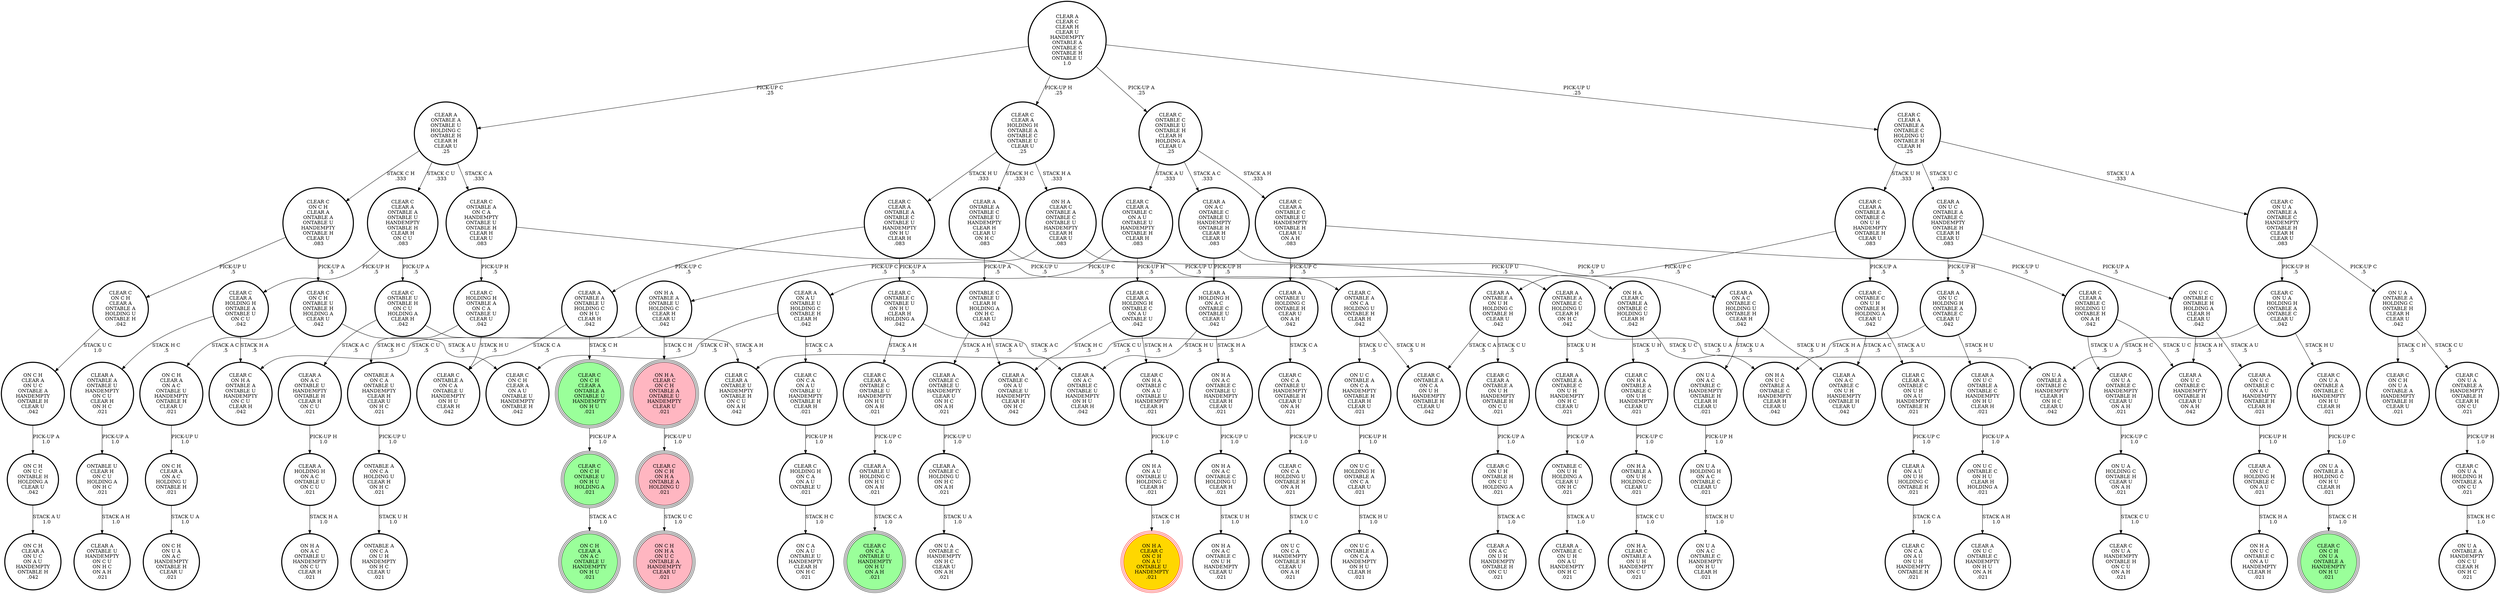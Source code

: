 digraph {
"ONTABLE A\nON C A\nHOLDING U\nCLEAR H\nON H C\n.021\n" -> "ONTABLE A\nON C A\nON U H\nHANDEMPTY\nON H C\nCLEAR U\n.021\n"[label="STACK U H\n1.0\n"];
"CLEAR C\nON H A\nONTABLE C\nON A U\nONTABLE U\nHANDEMPTY\nCLEAR H\n.021\n" -> "ON H A\nON A U\nONTABLE U\nHOLDING C\nCLEAR H\n.021\n"[label="PICK-UP C\n1.0\n"];
"CLEAR C\nCLEAR A\nONTABLE C\nON U H\nON A U\nHANDEMPTY\nONTABLE H\n.021\n" -> "CLEAR A\nON A U\nON U H\nHOLDING C\nONTABLE H\n.021\n"[label="PICK-UP C\n1.0\n"];
"ON H A\nON A U\nONTABLE U\nHOLDING C\nCLEAR H\n.021\n" -> "ON H A\nCLEAR C\nON C H\nON A U\nONTABLE U\nHANDEMPTY\n.021\n"[label="STACK C H\n1.0\n"];
"ON C H\nCLEAR A\nON A C\nHOLDING U\nONTABLE H\n.021\n" -> "ON C H\nON U A\nON A C\nHANDEMPTY\nONTABLE H\nCLEAR U\n.021\n"[label="STACK U A\n1.0\n"];
"CLEAR C\nONTABLE C\nON U H\nONTABLE H\nHOLDING A\nCLEAR U\n.042\n" -> "CLEAR A\nON A C\nONTABLE C\nON U H\nHANDEMPTY\nONTABLE H\nCLEAR U\n.042\n"[label="STACK A C\n.5\n"];
"CLEAR C\nONTABLE C\nON U H\nONTABLE H\nHOLDING A\nCLEAR U\n.042\n" -> "CLEAR C\nCLEAR A\nONTABLE C\nON U H\nON A U\nHANDEMPTY\nONTABLE H\n.021\n"[label="STACK A U\n.5\n"];
"CLEAR C\nCLEAR A\nONTABLE C\nONTABLE U\nHANDEMPTY\nONTABLE H\nCLEAR U\nON A H\n.083\n" -> "CLEAR C\nCLEAR A\nONTABLE C\nHOLDING U\nONTABLE H\nON A H\n.042\n"[label="PICK-UP U\n.5\n"];
"CLEAR C\nCLEAR A\nONTABLE C\nONTABLE U\nHANDEMPTY\nONTABLE H\nCLEAR U\nON A H\n.083\n" -> "CLEAR A\nONTABLE U\nHOLDING C\nONTABLE H\nCLEAR U\nON A H\n.042\n"[label="PICK-UP C\n.5\n"];
"ON U A\nON A C\nONTABLE C\nHANDEMPTY\nONTABLE H\nCLEAR H\nCLEAR U\n.021\n" -> "ON U A\nHOLDING H\nON A C\nONTABLE C\nCLEAR U\n.021\n"[label="PICK-UP H\n1.0\n"];
"CLEAR C\nON C H\nCLEAR A\nONTABLE A\nONTABLE U\nHANDEMPTY\nON H U\n.021\n" -> "CLEAR C\nON C H\nONTABLE U\nON H U\nHOLDING A\n.021\n"[label="PICK-UP A\n1.0\n"];
"ON U A\nHOLDING C\nONTABLE H\nCLEAR U\nON A H\n.021\n" -> "CLEAR C\nON U A\nHANDEMPTY\nONTABLE H\nON C U\nON A H\n.021\n"[label="STACK C U\n1.0\n"];
"CLEAR C\nONTABLE U\nONTABLE H\nON C U\nHOLDING A\nCLEAR H\n.042\n" -> "CLEAR C\nCLEAR A\nONTABLE U\nHANDEMPTY\nONTABLE H\nON C U\nON A H\n.042\n"[label="STACK A H\n.5\n"];
"CLEAR C\nONTABLE U\nONTABLE H\nON C U\nHOLDING A\nCLEAR H\n.042\n" -> "CLEAR A\nON A C\nONTABLE U\nHANDEMPTY\nONTABLE H\nCLEAR H\nON C U\n.021\n"[label="STACK A C\n.5\n"];
"CLEAR C\nON C H\nONTABLE U\nON H U\nHOLDING A\n.021\n" -> "ON C H\nCLEAR A\nON A C\nONTABLE U\nHANDEMPTY\nON H U\n.021\n"[label="STACK A C\n1.0\n"];
"ON H A\nON A C\nONTABLE C\nHOLDING U\nCLEAR H\n.021\n" -> "ON H A\nON A C\nONTABLE C\nON U H\nHANDEMPTY\nCLEAR U\n.021\n"[label="STACK U H\n1.0\n"];
"CLEAR A\nON A U\nONTABLE U\nHOLDING C\nONTABLE H\nCLEAR H\n.042\n" -> "CLEAR C\nON C A\nON A U\nONTABLE U\nHANDEMPTY\nONTABLE H\nCLEAR H\n.021\n"[label="STACK C A\n.5\n"];
"CLEAR A\nON A U\nONTABLE U\nHOLDING C\nONTABLE H\nCLEAR H\n.042\n" -> "CLEAR C\nON C H\nCLEAR A\nON A U\nONTABLE U\nHANDEMPTY\nONTABLE H\n.042\n"[label="STACK C H\n.5\n"];
"CLEAR C\nON H A\nONTABLE A\nONTABLE C\nON U H\nHANDEMPTY\nCLEAR U\n.021\n" -> "ON H A\nONTABLE A\nON U H\nHOLDING C\nCLEAR U\n.021\n"[label="PICK-UP C\n1.0\n"];
"CLEAR A\nON U C\nHOLDING H\nONTABLE C\nON A U\n.021\n" -> "ON H A\nON U C\nONTABLE C\nON A U\nHANDEMPTY\nCLEAR H\n.021\n"[label="STACK H A\n1.0\n"];
"CLEAR A\nONTABLE C\nONTABLE U\nHANDEMPTY\nCLEAR U\nON H C\nON A H\n.021\n" -> "CLEAR A\nONTABLE C\nHOLDING U\nON H C\nON A H\n.021\n"[label="PICK-UP U\n1.0\n"];
"CLEAR C\nONTABLE A\nON C A\nHOLDING U\nONTABLE H\nCLEAR H\n.042\n" -> "CLEAR C\nONTABLE A\nON C A\nON U H\nHANDEMPTY\nONTABLE H\nCLEAR U\n.042\n"[label="STACK U H\n.5\n"];
"CLEAR C\nONTABLE A\nON C A\nHOLDING U\nONTABLE H\nCLEAR H\n.042\n" -> "ON U C\nONTABLE A\nON C A\nHANDEMPTY\nONTABLE H\nCLEAR H\nCLEAR U\n.021\n"[label="STACK U C\n.5\n"];
"CLEAR C\nON C H\nONTABLE U\nONTABLE H\nHOLDING A\nCLEAR U\n.042\n" -> "ON C H\nCLEAR A\nON A C\nONTABLE U\nHANDEMPTY\nONTABLE H\nCLEAR U\n.021\n"[label="STACK A C\n.5\n"];
"CLEAR C\nON C H\nONTABLE U\nONTABLE H\nHOLDING A\nCLEAR U\n.042\n" -> "CLEAR C\nON C H\nCLEAR A\nON A U\nONTABLE U\nHANDEMPTY\nONTABLE H\n.042\n"[label="STACK A U\n.5\n"];
"ON U A\nONTABLE A\nHOLDING C\nONTABLE H\nCLEAR H\nCLEAR U\n.042\n" -> "CLEAR C\nON U A\nONTABLE A\nHANDEMPTY\nONTABLE H\nCLEAR H\nON C U\n.021\n"[label="STACK C U\n.5\n"];
"ON U A\nONTABLE A\nHOLDING C\nONTABLE H\nCLEAR H\nCLEAR U\n.042\n" -> "CLEAR C\nON C H\nON U A\nONTABLE A\nHANDEMPTY\nONTABLE H\nCLEAR U\n.021\n"[label="STACK C H\n.5\n"];
"CLEAR C\nCLEAR A\nONTABLE A\nONTABLE C\nON U H\nHANDEMPTY\nONTABLE H\nCLEAR U\n.083\n" -> "CLEAR C\nONTABLE C\nON U H\nONTABLE H\nHOLDING A\nCLEAR U\n.042\n"[label="PICK-UP A\n.5\n"];
"CLEAR C\nCLEAR A\nONTABLE A\nONTABLE C\nON U H\nHANDEMPTY\nONTABLE H\nCLEAR U\n.083\n" -> "CLEAR A\nONTABLE A\nON U H\nHOLDING C\nONTABLE H\nCLEAR U\n.042\n"[label="PICK-UP C\n.5\n"];
"CLEAR C\nCLEAR A\nHOLDING H\nONTABLE A\nONTABLE U\nON C U\n.042\n" -> "CLEAR A\nONTABLE A\nONTABLE U\nHANDEMPTY\nON C U\nCLEAR H\nON H C\n.021\n"[label="STACK H C\n.5\n"];
"CLEAR C\nCLEAR A\nHOLDING H\nONTABLE A\nONTABLE U\nON C U\n.042\n" -> "CLEAR C\nON H A\nONTABLE A\nONTABLE U\nHANDEMPTY\nON C U\nCLEAR H\n.042\n"[label="STACK H A\n.5\n"];
"CLEAR C\nCLEAR A\nHOLDING H\nONTABLE A\nONTABLE C\nONTABLE U\nCLEAR U\n.25\n" -> "CLEAR A\nONTABLE A\nONTABLE C\nONTABLE U\nHANDEMPTY\nCLEAR H\nCLEAR U\nON H C\n.083\n"[label="STACK H C\n.333\n"];
"CLEAR C\nCLEAR A\nHOLDING H\nONTABLE A\nONTABLE C\nONTABLE U\nCLEAR U\n.25\n" -> "CLEAR C\nCLEAR A\nONTABLE A\nONTABLE C\nONTABLE U\nHANDEMPTY\nON H U\nCLEAR H\n.083\n"[label="STACK H U\n.333\n"];
"CLEAR C\nCLEAR A\nHOLDING H\nONTABLE A\nONTABLE C\nONTABLE U\nCLEAR U\n.25\n" -> "ON H A\nCLEAR C\nONTABLE A\nONTABLE C\nONTABLE U\nHANDEMPTY\nCLEAR H\nCLEAR U\n.083\n"[label="STACK H A\n.333\n"];
"CLEAR A\nON U C\nONTABLE A\nONTABLE C\nHANDEMPTY\nONTABLE H\nCLEAR H\nCLEAR U\n.083\n" -> "CLEAR A\nON U C\nHOLDING H\nONTABLE A\nONTABLE C\nCLEAR U\n.042\n"[label="PICK-UP H\n.5\n"];
"CLEAR A\nON U C\nONTABLE A\nONTABLE C\nHANDEMPTY\nONTABLE H\nCLEAR H\nCLEAR U\n.083\n" -> "ON U C\nONTABLE C\nONTABLE H\nHOLDING A\nCLEAR H\nCLEAR U\n.042\n"[label="PICK-UP A\n.5\n"];
"CLEAR A\nHOLDING H\nON A C\nONTABLE C\nONTABLE U\nCLEAR U\n.042\n" -> "CLEAR A\nON A C\nONTABLE C\nONTABLE U\nHANDEMPTY\nON H U\nCLEAR H\n.042\n"[label="STACK H U\n.5\n"];
"CLEAR A\nHOLDING H\nON A C\nONTABLE C\nONTABLE U\nCLEAR U\n.042\n" -> "ON H A\nON A C\nONTABLE C\nONTABLE U\nHANDEMPTY\nCLEAR H\nCLEAR U\n.021\n"[label="STACK H A\n.5\n"];
"CLEAR C\nCLEAR A\nONTABLE A\nONTABLE C\nONTABLE U\nHANDEMPTY\nON H U\nCLEAR H\n.083\n" -> "CLEAR A\nONTABLE A\nONTABLE U\nHOLDING C\nON H U\nCLEAR H\n.042\n"[label="PICK-UP C\n.5\n"];
"CLEAR C\nCLEAR A\nONTABLE A\nONTABLE C\nONTABLE U\nHANDEMPTY\nON H U\nCLEAR H\n.083\n" -> "CLEAR C\nONTABLE C\nONTABLE U\nON H U\nCLEAR H\nHOLDING A\n.042\n"[label="PICK-UP A\n.5\n"];
"CLEAR A\nON A C\nONTABLE C\nHOLDING U\nONTABLE H\nCLEAR H\n.042\n" -> "CLEAR A\nON A C\nONTABLE C\nON U H\nHANDEMPTY\nONTABLE H\nCLEAR U\n.042\n"[label="STACK U H\n.5\n"];
"CLEAR A\nON A C\nONTABLE C\nHOLDING U\nONTABLE H\nCLEAR H\n.042\n" -> "ON U A\nON A C\nONTABLE C\nHANDEMPTY\nONTABLE H\nCLEAR H\nCLEAR U\n.021\n"[label="STACK U A\n.5\n"];
"CLEAR A\nONTABLE A\nONTABLE C\nON U H\nHANDEMPTY\nON H C\nCLEAR U\n.021\n" -> "ONTABLE C\nON U H\nHOLDING A\nCLEAR U\nON H C\n.021\n"[label="PICK-UP A\n1.0\n"];
"CLEAR C\nHOLDING H\nON C A\nON A U\nONTABLE U\n.021\n" -> "ON C A\nON A U\nONTABLE U\nHANDEMPTY\nCLEAR H\nON H C\n.021\n"[label="STACK H C\n1.0\n"];
"CLEAR C\nONTABLE A\nON C A\nHANDEMPTY\nONTABLE U\nONTABLE H\nCLEAR H\nCLEAR U\n.083\n" -> "CLEAR C\nHOLDING H\nONTABLE A\nON C A\nONTABLE U\nCLEAR U\n.042\n"[label="PICK-UP H\n.5\n"];
"CLEAR C\nONTABLE A\nON C A\nHANDEMPTY\nONTABLE U\nONTABLE H\nCLEAR H\nCLEAR U\n.083\n" -> "CLEAR C\nONTABLE A\nON C A\nHOLDING U\nONTABLE H\nCLEAR H\n.042\n"[label="PICK-UP U\n.5\n"];
"ONTABLE C\nON U H\nHOLDING A\nCLEAR U\nON H C\n.021\n" -> "CLEAR A\nONTABLE C\nON U H\nON A U\nHANDEMPTY\nON H C\n.021\n"[label="STACK A U\n1.0\n"];
"ON U C\nONTABLE C\nON H U\nCLEAR H\nHOLDING A\n.021\n" -> "CLEAR A\nON U C\nONTABLE C\nHANDEMPTY\nON H U\nON A H\n.021\n"[label="STACK A H\n1.0\n"];
"CLEAR A\nON U C\nHOLDING H\nONTABLE A\nONTABLE C\nCLEAR U\n.042\n" -> "CLEAR A\nON U C\nONTABLE A\nONTABLE C\nHANDEMPTY\nON H U\nCLEAR H\n.021\n"[label="STACK H U\n.5\n"];
"CLEAR A\nON U C\nHOLDING H\nONTABLE A\nONTABLE C\nCLEAR U\n.042\n" -> "ON H A\nON U C\nONTABLE A\nONTABLE C\nHANDEMPTY\nCLEAR H\nCLEAR U\n.042\n"[label="STACK H A\n.5\n"];
"CLEAR C\nON U A\nONTABLE A\nONTABLE C\nHANDEMPTY\nON H U\nCLEAR H\n.021\n" -> "ON U A\nONTABLE A\nHOLDING C\nON H U\nCLEAR H\n.021\n"[label="PICK-UP C\n1.0\n"];
"ON U C\nONTABLE C\nONTABLE H\nHOLDING A\nCLEAR H\nCLEAR U\n.042\n" -> "CLEAR A\nON U C\nONTABLE C\nHANDEMPTY\nONTABLE H\nCLEAR U\nON A H\n.042\n"[label="STACK A H\n.5\n"];
"ON U C\nONTABLE C\nONTABLE H\nHOLDING A\nCLEAR H\nCLEAR U\n.042\n" -> "CLEAR A\nON U C\nONTABLE C\nON A U\nHANDEMPTY\nONTABLE H\nCLEAR H\n.021\n"[label="STACK A U\n.5\n"];
"CLEAR C\nON C H\nCLEAR A\nONTABLE A\nHOLDING U\nONTABLE H\n.042\n" -> "ON C H\nCLEAR A\nON U C\nONTABLE A\nHANDEMPTY\nONTABLE H\nCLEAR U\n.042\n"[label="STACK U C\n1.0\n"];
"ON H A\nONTABLE A\nON U H\nHOLDING C\nCLEAR U\n.021\n" -> "ON H A\nCLEAR C\nONTABLE A\nON U H\nHANDEMPTY\nON C U\n.021\n"[label="STACK C U\n1.0\n"];
"CLEAR A\nON A U\nON U H\nHOLDING C\nONTABLE H\n.021\n" -> "CLEAR C\nON C A\nON A U\nON U H\nHANDEMPTY\nONTABLE H\n.021\n"[label="STACK C A\n1.0\n"];
"ON C H\nCLEAR A\nON A C\nONTABLE U\nHANDEMPTY\nONTABLE H\nCLEAR U\n.021\n" -> "ON C H\nCLEAR A\nON A C\nHOLDING U\nONTABLE H\n.021\n"[label="PICK-UP U\n1.0\n"];
"CLEAR A\nONTABLE A\nON U H\nHOLDING C\nONTABLE H\nCLEAR U\n.042\n" -> "CLEAR C\nCLEAR A\nONTABLE A\nON U H\nHANDEMPTY\nONTABLE H\nON C U\n.021\n"[label="STACK C U\n.5\n"];
"CLEAR A\nONTABLE A\nON U H\nHOLDING C\nONTABLE H\nCLEAR U\n.042\n" -> "CLEAR C\nONTABLE A\nON C A\nON U H\nHANDEMPTY\nONTABLE H\nCLEAR U\n.042\n"[label="STACK C A\n.5\n"];
"ON H A\nCLEAR C\nON C H\nONTABLE A\nONTABLE U\nHANDEMPTY\nCLEAR U\n.021\n" -> "CLEAR C\nON C H\nON H A\nONTABLE A\nHOLDING U\n.021\n"[label="PICK-UP U\n1.0\n"];
"CLEAR C\nON U A\nHOLDING H\nONTABLE A\nON C U\n.021\n" -> "ON U A\nONTABLE A\nHANDEMPTY\nON C U\nCLEAR H\nON H C\n.021\n"[label="STACK H C\n1.0\n"];
"ONTABLE A\nON C A\nONTABLE U\nHANDEMPTY\nCLEAR H\nCLEAR U\nON H C\n.021\n" -> "ONTABLE A\nON C A\nHOLDING U\nCLEAR H\nON H C\n.021\n"[label="PICK-UP U\n1.0\n"];
"ON C H\nCLEAR A\nON U C\nONTABLE A\nHANDEMPTY\nONTABLE H\nCLEAR U\n.042\n" -> "ON C H\nON U C\nONTABLE H\nHOLDING A\nCLEAR U\n.042\n"[label="PICK-UP A\n1.0\n"];
"CLEAR C\nON C A\nHOLDING U\nONTABLE H\nON A H\n.021\n" -> "ON U C\nON C A\nHANDEMPTY\nONTABLE H\nCLEAR U\nON A H\n.021\n"[label="STACK U C\n1.0\n"];
"CLEAR A\nONTABLE A\nONTABLE U\nHOLDING C\nONTABLE H\nCLEAR H\nCLEAR U\n.25\n" -> "CLEAR C\nONTABLE A\nON C A\nHANDEMPTY\nONTABLE U\nONTABLE H\nCLEAR H\nCLEAR U\n.083\n"[label="STACK C A\n.333\n"];
"CLEAR A\nONTABLE A\nONTABLE U\nHOLDING C\nONTABLE H\nCLEAR H\nCLEAR U\n.25\n" -> "CLEAR C\nCLEAR A\nONTABLE A\nONTABLE U\nHANDEMPTY\nONTABLE H\nCLEAR H\nON C U\n.083\n"[label="STACK C U\n.333\n"];
"CLEAR A\nONTABLE A\nONTABLE U\nHOLDING C\nONTABLE H\nCLEAR H\nCLEAR U\n.25\n" -> "CLEAR C\nON C H\nCLEAR A\nONTABLE A\nONTABLE U\nHANDEMPTY\nONTABLE H\nCLEAR U\n.083\n"[label="STACK C H\n.333\n"];
"CLEAR C\nCLEAR A\nONTABLE A\nONTABLE C\nHOLDING U\nONTABLE H\nCLEAR H\n.25\n" -> "CLEAR A\nON U C\nONTABLE A\nONTABLE C\nHANDEMPTY\nONTABLE H\nCLEAR H\nCLEAR U\n.083\n"[label="STACK U C\n.333\n"];
"CLEAR C\nCLEAR A\nONTABLE A\nONTABLE C\nHOLDING U\nONTABLE H\nCLEAR H\n.25\n" -> "CLEAR C\nCLEAR A\nONTABLE A\nONTABLE C\nON U H\nHANDEMPTY\nONTABLE H\nCLEAR U\n.083\n"[label="STACK U H\n.333\n"];
"CLEAR C\nCLEAR A\nONTABLE A\nONTABLE C\nHOLDING U\nONTABLE H\nCLEAR H\n.25\n" -> "CLEAR C\nON U A\nONTABLE A\nONTABLE C\nHANDEMPTY\nONTABLE H\nCLEAR H\nCLEAR U\n.083\n"[label="STACK U A\n.333\n"];
"CLEAR C\nON C H\nON H A\nONTABLE A\nHOLDING U\n.021\n" -> "ON C H\nON H A\nON U C\nONTABLE A\nHANDEMPTY\nCLEAR U\n.021\n"[label="STACK U C\n1.0\n"];
"CLEAR A\nONTABLE C\nHOLDING U\nON H C\nON A H\n.021\n" -> "ON U A\nONTABLE C\nHANDEMPTY\nON H C\nCLEAR U\nON A H\n.021\n"[label="STACK U A\n1.0\n"];
"CLEAR C\nON U A\nONTABLE A\nONTABLE C\nHANDEMPTY\nONTABLE H\nCLEAR H\nCLEAR U\n.083\n" -> "ON U A\nONTABLE A\nHOLDING C\nONTABLE H\nCLEAR H\nCLEAR U\n.042\n"[label="PICK-UP C\n.5\n"];
"CLEAR C\nON U A\nONTABLE A\nONTABLE C\nHANDEMPTY\nONTABLE H\nCLEAR H\nCLEAR U\n.083\n" -> "CLEAR C\nON U A\nHOLDING H\nONTABLE A\nONTABLE C\nCLEAR U\n.042\n"[label="PICK-UP H\n.5\n"];
"CLEAR A\nON A C\nONTABLE C\nONTABLE U\nHANDEMPTY\nONTABLE H\nCLEAR H\nCLEAR U\n.083\n" -> "CLEAR A\nON A C\nONTABLE C\nHOLDING U\nONTABLE H\nCLEAR H\n.042\n"[label="PICK-UP U\n.5\n"];
"CLEAR A\nON A C\nONTABLE C\nONTABLE U\nHANDEMPTY\nONTABLE H\nCLEAR H\nCLEAR U\n.083\n" -> "CLEAR A\nHOLDING H\nON A C\nONTABLE C\nONTABLE U\nCLEAR U\n.042\n"[label="PICK-UP H\n.5\n"];
"CLEAR A\nCLEAR C\nCLEAR H\nCLEAR U\nHANDEMPTY\nONTABLE A\nONTABLE C\nONTABLE H\nONTABLE U\n1.0\n" -> "CLEAR C\nCLEAR A\nHOLDING H\nONTABLE A\nONTABLE C\nONTABLE U\nCLEAR U\n.25\n"[label="PICK-UP H\n.25\n"];
"CLEAR A\nCLEAR C\nCLEAR H\nCLEAR U\nHANDEMPTY\nONTABLE A\nONTABLE C\nONTABLE H\nONTABLE U\n1.0\n" -> "CLEAR C\nONTABLE C\nONTABLE U\nONTABLE H\nCLEAR H\nHOLDING A\nCLEAR U\n.25\n"[label="PICK-UP A\n.25\n"];
"CLEAR A\nCLEAR C\nCLEAR H\nCLEAR U\nHANDEMPTY\nONTABLE A\nONTABLE C\nONTABLE H\nONTABLE U\n1.0\n" -> "CLEAR A\nONTABLE A\nONTABLE U\nHOLDING C\nONTABLE H\nCLEAR H\nCLEAR U\n.25\n"[label="PICK-UP C\n.25\n"];
"CLEAR A\nCLEAR C\nCLEAR H\nCLEAR U\nHANDEMPTY\nONTABLE A\nONTABLE C\nONTABLE H\nONTABLE U\n1.0\n" -> "CLEAR C\nCLEAR A\nONTABLE A\nONTABLE C\nHOLDING U\nONTABLE H\nCLEAR H\n.25\n"[label="PICK-UP U\n.25\n"];
"CLEAR C\nHOLDING H\nONTABLE A\nON C A\nONTABLE U\nCLEAR U\n.042\n" -> "ONTABLE A\nON C A\nONTABLE U\nHANDEMPTY\nCLEAR H\nCLEAR U\nON H C\n.021\n"[label="STACK H C\n.5\n"];
"CLEAR C\nHOLDING H\nONTABLE A\nON C A\nONTABLE U\nCLEAR U\n.042\n" -> "CLEAR C\nONTABLE A\nON C A\nONTABLE U\nHANDEMPTY\nON H U\nCLEAR H\n.042\n"[label="STACK H U\n.5\n"];
"ON H A\nCLEAR C\nONTABLE A\nONTABLE C\nHOLDING U\nCLEAR H\n.042\n" -> "CLEAR C\nON H A\nONTABLE A\nONTABLE C\nON U H\nHANDEMPTY\nCLEAR U\n.021\n"[label="STACK U H\n.5\n"];
"ON H A\nCLEAR C\nONTABLE A\nONTABLE C\nHOLDING U\nCLEAR H\n.042\n" -> "ON H A\nON U C\nONTABLE A\nONTABLE C\nHANDEMPTY\nCLEAR H\nCLEAR U\n.042\n"[label="STACK U C\n.5\n"];
"CLEAR A\nONTABLE U\nHOLDING C\nON H U\nON A H\n.021\n" -> "CLEAR C\nON C A\nONTABLE U\nHANDEMPTY\nON H U\nON A H\n.021\n"[label="STACK C A\n1.0\n"];
"ON H A\nON A C\nONTABLE C\nONTABLE U\nHANDEMPTY\nCLEAR H\nCLEAR U\n.021\n" -> "ON H A\nON A C\nONTABLE C\nHOLDING U\nCLEAR H\n.021\n"[label="PICK-UP U\n1.0\n"];
"CLEAR C\nCLEAR A\nHOLDING H\nONTABLE C\nON A U\nONTABLE U\n.042\n" -> "CLEAR C\nON H A\nONTABLE C\nON A U\nONTABLE U\nHANDEMPTY\nCLEAR H\n.021\n"[label="STACK H A\n.5\n"];
"CLEAR C\nCLEAR A\nHOLDING H\nONTABLE C\nON A U\nONTABLE U\n.042\n" -> "CLEAR A\nONTABLE C\nON A U\nONTABLE U\nHANDEMPTY\nCLEAR H\nON H C\n.042\n"[label="STACK H C\n.5\n"];
"CLEAR A\nONTABLE A\nONTABLE C\nONTABLE U\nHANDEMPTY\nCLEAR H\nCLEAR U\nON H C\n.083\n" -> "ONTABLE C\nONTABLE U\nCLEAR H\nHOLDING A\nON H C\nCLEAR U\n.042\n"[label="PICK-UP A\n.5\n"];
"CLEAR A\nONTABLE A\nONTABLE C\nONTABLE U\nHANDEMPTY\nCLEAR H\nCLEAR U\nON H C\n.083\n" -> "CLEAR A\nONTABLE A\nONTABLE C\nHOLDING U\nCLEAR H\nON H C\n.042\n"[label="PICK-UP U\n.5\n"];
"CLEAR C\nCLEAR A\nONTABLE A\nON U H\nHANDEMPTY\nONTABLE H\nON C U\n.021\n" -> "CLEAR C\nON U H\nONTABLE H\nON C U\nHOLDING A\n.021\n"[label="PICK-UP A\n1.0\n"];
"ONTABLE C\nONTABLE U\nCLEAR H\nHOLDING A\nON H C\nCLEAR U\n.042\n" -> "CLEAR A\nONTABLE C\nON A U\nONTABLE U\nHANDEMPTY\nCLEAR H\nON H C\n.042\n"[label="STACK A U\n.5\n"];
"ONTABLE C\nONTABLE U\nCLEAR H\nHOLDING A\nON H C\nCLEAR U\n.042\n" -> "CLEAR A\nONTABLE C\nONTABLE U\nHANDEMPTY\nCLEAR U\nON H C\nON A H\n.021\n"[label="STACK A H\n.5\n"];
"CLEAR C\nONTABLE C\nONTABLE U\nON H U\nCLEAR H\nHOLDING A\n.042\n" -> "CLEAR A\nON A C\nONTABLE C\nONTABLE U\nHANDEMPTY\nON H U\nCLEAR H\n.042\n"[label="STACK A C\n.5\n"];
"CLEAR C\nONTABLE C\nONTABLE U\nON H U\nCLEAR H\nHOLDING A\n.042\n" -> "CLEAR C\nCLEAR A\nONTABLE C\nONTABLE U\nHANDEMPTY\nON H U\nON A H\n.021\n"[label="STACK A H\n.5\n"];
"CLEAR C\nON C A\nON A U\nONTABLE U\nHANDEMPTY\nONTABLE H\nCLEAR H\n.021\n" -> "CLEAR C\nHOLDING H\nON C A\nON A U\nONTABLE U\n.021\n"[label="PICK-UP H\n1.0\n"];
"CLEAR A\nON U C\nONTABLE A\nONTABLE C\nHANDEMPTY\nON H U\nCLEAR H\n.021\n" -> "ON U C\nONTABLE C\nON H U\nCLEAR H\nHOLDING A\n.021\n"[label="PICK-UP A\n1.0\n"];
"ON U A\nONTABLE A\nHOLDING C\nON H U\nCLEAR H\n.021\n" -> "CLEAR C\nON C H\nON U A\nONTABLE A\nHANDEMPTY\nON H U\n.021\n"[label="STACK C H\n1.0\n"];
"CLEAR A\nONTABLE A\nONTABLE U\nHANDEMPTY\nON C U\nCLEAR H\nON H C\n.021\n" -> "ONTABLE U\nCLEAR H\nON C U\nHOLDING A\nON H C\n.021\n"[label="PICK-UP A\n1.0\n"];
"CLEAR C\nONTABLE C\nONTABLE U\nONTABLE H\nCLEAR H\nHOLDING A\nCLEAR U\n.25\n" -> "CLEAR A\nON A C\nONTABLE C\nONTABLE U\nHANDEMPTY\nONTABLE H\nCLEAR H\nCLEAR U\n.083\n"[label="STACK A C\n.333\n"];
"CLEAR C\nONTABLE C\nONTABLE U\nONTABLE H\nCLEAR H\nHOLDING A\nCLEAR U\n.25\n" -> "CLEAR C\nCLEAR A\nONTABLE C\nON A U\nONTABLE U\nHANDEMPTY\nONTABLE H\nCLEAR H\n.083\n"[label="STACK A U\n.333\n"];
"CLEAR C\nONTABLE C\nONTABLE U\nONTABLE H\nCLEAR H\nHOLDING A\nCLEAR U\n.25\n" -> "CLEAR C\nCLEAR A\nONTABLE C\nONTABLE U\nHANDEMPTY\nONTABLE H\nCLEAR U\nON A H\n.083\n"[label="STACK A H\n.333\n"];
"ON H A\nCLEAR C\nONTABLE A\nONTABLE C\nONTABLE U\nHANDEMPTY\nCLEAR H\nCLEAR U\n.083\n" -> "ON H A\nCLEAR C\nONTABLE A\nONTABLE C\nHOLDING U\nCLEAR H\n.042\n"[label="PICK-UP U\n.5\n"];
"ON H A\nCLEAR C\nONTABLE A\nONTABLE C\nONTABLE U\nHANDEMPTY\nCLEAR H\nCLEAR U\n.083\n" -> "ON H A\nONTABLE A\nONTABLE U\nHOLDING C\nCLEAR H\nCLEAR U\n.042\n"[label="PICK-UP C\n.5\n"];
"ON H A\nONTABLE A\nONTABLE U\nHOLDING C\nCLEAR H\nCLEAR U\n.042\n" -> "CLEAR C\nON H A\nONTABLE A\nONTABLE U\nHANDEMPTY\nON C U\nCLEAR H\n.042\n"[label="STACK C U\n.5\n"];
"ON H A\nONTABLE A\nONTABLE U\nHOLDING C\nCLEAR H\nCLEAR U\n.042\n" -> "ON H A\nCLEAR C\nON C H\nONTABLE A\nONTABLE U\nHANDEMPTY\nCLEAR U\n.021\n"[label="STACK C H\n.5\n"];
"CLEAR C\nON U A\nONTABLE C\nHANDEMPTY\nONTABLE H\nCLEAR U\nON A H\n.021\n" -> "ON U A\nHOLDING C\nONTABLE H\nCLEAR U\nON A H\n.021\n"[label="PICK-UP C\n1.0\n"];
"CLEAR C\nCLEAR A\nONTABLE A\nONTABLE U\nHANDEMPTY\nONTABLE H\nCLEAR H\nON C U\n.083\n" -> "CLEAR C\nONTABLE U\nONTABLE H\nON C U\nHOLDING A\nCLEAR H\n.042\n"[label="PICK-UP A\n.5\n"];
"CLEAR C\nCLEAR A\nONTABLE A\nONTABLE U\nHANDEMPTY\nONTABLE H\nCLEAR H\nON C U\n.083\n" -> "CLEAR C\nCLEAR A\nHOLDING H\nONTABLE A\nONTABLE U\nON C U\n.042\n"[label="PICK-UP H\n.5\n"];
"CLEAR C\nCLEAR A\nONTABLE C\nONTABLE U\nHANDEMPTY\nON H U\nON A H\n.021\n" -> "CLEAR A\nONTABLE U\nHOLDING C\nON H U\nON A H\n.021\n"[label="PICK-UP C\n1.0\n"];
"ON C H\nON U C\nONTABLE H\nHOLDING A\nCLEAR U\n.042\n" -> "ON C H\nCLEAR A\nON U C\nON A U\nHANDEMPTY\nONTABLE H\n.042\n"[label="STACK A U\n1.0\n"];
"ONTABLE U\nCLEAR H\nON C U\nHOLDING A\nON H C\n.021\n" -> "CLEAR A\nONTABLE U\nHANDEMPTY\nON C U\nON H C\nON A H\n.021\n"[label="STACK A H\n1.0\n"];
"CLEAR A\nHOLDING H\nON A C\nONTABLE U\nON C U\n.021\n" -> "ON H A\nON A C\nONTABLE U\nHANDEMPTY\nON C U\nCLEAR H\n.021\n"[label="STACK H A\n1.0\n"];
"CLEAR A\nONTABLE A\nONTABLE C\nHOLDING U\nCLEAR H\nON H C\n.042\n" -> "ON U A\nONTABLE A\nONTABLE C\nHANDEMPTY\nCLEAR H\nON H C\nCLEAR U\n.042\n"[label="STACK U A\n.5\n"];
"CLEAR A\nONTABLE A\nONTABLE C\nHOLDING U\nCLEAR H\nON H C\n.042\n" -> "CLEAR A\nONTABLE A\nONTABLE C\nON U H\nHANDEMPTY\nON H C\nCLEAR U\n.021\n"[label="STACK U H\n.5\n"];
"CLEAR A\nONTABLE U\nHOLDING C\nONTABLE H\nCLEAR U\nON A H\n.042\n" -> "CLEAR C\nON C A\nONTABLE U\nHANDEMPTY\nONTABLE H\nCLEAR U\nON A H\n.021\n"[label="STACK C A\n.5\n"];
"CLEAR A\nONTABLE U\nHOLDING C\nONTABLE H\nCLEAR U\nON A H\n.042\n" -> "CLEAR C\nCLEAR A\nONTABLE U\nHANDEMPTY\nONTABLE H\nON C U\nON A H\n.042\n"[label="STACK C U\n.5\n"];
"ON U A\nHOLDING H\nON A C\nONTABLE C\nCLEAR U\n.021\n" -> "ON U A\nON A C\nONTABLE C\nHANDEMPTY\nON H U\nCLEAR H\n.021\n"[label="STACK H U\n1.0\n"];
"CLEAR A\nON A C\nONTABLE U\nHANDEMPTY\nONTABLE H\nCLEAR H\nON C U\n.021\n" -> "CLEAR A\nHOLDING H\nON A C\nONTABLE U\nON C U\n.021\n"[label="PICK-UP H\n1.0\n"];
"ON U C\nONTABLE A\nON C A\nHANDEMPTY\nONTABLE H\nCLEAR H\nCLEAR U\n.021\n" -> "ON U C\nHOLDING H\nONTABLE A\nON C A\nCLEAR U\n.021\n"[label="PICK-UP H\n1.0\n"];
"CLEAR C\nON U A\nONTABLE A\nHANDEMPTY\nONTABLE H\nCLEAR H\nON C U\n.021\n" -> "CLEAR C\nON U A\nHOLDING H\nONTABLE A\nON C U\n.021\n"[label="PICK-UP H\n1.0\n"];
"CLEAR C\nCLEAR A\nONTABLE C\nHOLDING U\nONTABLE H\nON A H\n.042\n" -> "CLEAR A\nON U C\nONTABLE C\nHANDEMPTY\nONTABLE H\nCLEAR U\nON A H\n.042\n"[label="STACK U C\n.5\n"];
"CLEAR C\nCLEAR A\nONTABLE C\nHOLDING U\nONTABLE H\nON A H\n.042\n" -> "CLEAR C\nON U A\nONTABLE C\nHANDEMPTY\nONTABLE H\nCLEAR U\nON A H\n.021\n"[label="STACK U A\n.5\n"];
"CLEAR A\nONTABLE A\nONTABLE U\nHOLDING C\nON H U\nCLEAR H\n.042\n" -> "CLEAR C\nON C H\nCLEAR A\nONTABLE A\nONTABLE U\nHANDEMPTY\nON H U\n.021\n"[label="STACK C H\n.5\n"];
"CLEAR A\nONTABLE A\nONTABLE U\nHOLDING C\nON H U\nCLEAR H\n.042\n" -> "CLEAR C\nONTABLE A\nON C A\nONTABLE U\nHANDEMPTY\nON H U\nCLEAR H\n.042\n"[label="STACK C A\n.5\n"];
"CLEAR C\nON C A\nONTABLE U\nHANDEMPTY\nONTABLE H\nCLEAR U\nON A H\n.021\n" -> "CLEAR C\nON C A\nHOLDING U\nONTABLE H\nON A H\n.021\n"[label="PICK-UP U\n1.0\n"];
"CLEAR A\nON U C\nONTABLE C\nON A U\nHANDEMPTY\nONTABLE H\nCLEAR H\n.021\n" -> "CLEAR A\nON U C\nHOLDING H\nONTABLE C\nON A U\n.021\n"[label="PICK-UP H\n1.0\n"];
"CLEAR C\nCLEAR A\nONTABLE C\nON A U\nONTABLE U\nHANDEMPTY\nONTABLE H\nCLEAR H\n.083\n" -> "CLEAR A\nON A U\nONTABLE U\nHOLDING C\nONTABLE H\nCLEAR H\n.042\n"[label="PICK-UP C\n.5\n"];
"CLEAR C\nCLEAR A\nONTABLE C\nON A U\nONTABLE U\nHANDEMPTY\nONTABLE H\nCLEAR H\n.083\n" -> "CLEAR C\nCLEAR A\nHOLDING H\nONTABLE C\nON A U\nONTABLE U\n.042\n"[label="PICK-UP H\n.5\n"];
"CLEAR C\nON U A\nHOLDING H\nONTABLE A\nONTABLE C\nCLEAR U\n.042\n" -> "CLEAR C\nON U A\nONTABLE A\nONTABLE C\nHANDEMPTY\nON H U\nCLEAR H\n.021\n"[label="STACK H U\n.5\n"];
"CLEAR C\nON U A\nHOLDING H\nONTABLE A\nONTABLE C\nCLEAR U\n.042\n" -> "ON U A\nONTABLE A\nONTABLE C\nHANDEMPTY\nCLEAR H\nON H C\nCLEAR U\n.042\n"[label="STACK H C\n.5\n"];
"CLEAR C\nON U H\nONTABLE H\nON C U\nHOLDING A\n.021\n" -> "CLEAR A\nON A C\nON U H\nHANDEMPTY\nONTABLE H\nON C U\n.021\n"[label="STACK A C\n1.0\n"];
"CLEAR C\nON C H\nCLEAR A\nONTABLE A\nONTABLE U\nHANDEMPTY\nONTABLE H\nCLEAR U\n.083\n" -> "CLEAR C\nON C H\nCLEAR A\nONTABLE A\nHOLDING U\nONTABLE H\n.042\n"[label="PICK-UP U\n.5\n"];
"CLEAR C\nON C H\nCLEAR A\nONTABLE A\nONTABLE U\nHANDEMPTY\nONTABLE H\nCLEAR U\n.083\n" -> "CLEAR C\nON C H\nONTABLE U\nONTABLE H\nHOLDING A\nCLEAR U\n.042\n"[label="PICK-UP A\n.5\n"];
"ON U C\nHOLDING H\nONTABLE A\nON C A\nCLEAR U\n.021\n" -> "ON U C\nONTABLE A\nON C A\nHANDEMPTY\nON H U\nCLEAR H\n.021\n"[label="STACK H U\n1.0\n"];
"ON U C\nONTABLE A\nON C A\nHANDEMPTY\nON H U\nCLEAR H\n.021\n" [shape=circle, penwidth=3];
"ON U A\nONTABLE A\nHANDEMPTY\nON C U\nCLEAR H\nON H C\n.021\n" [shape=circle, penwidth=3];
"ON U A\nONTABLE C\nHANDEMPTY\nON H C\nCLEAR U\nON A H\n.021\n" [shape=circle, penwidth=3];
"CLEAR A\nON A C\nON U H\nHANDEMPTY\nONTABLE H\nON C U\n.021\n" [shape=circle, penwidth=3];
"CLEAR C\nON C H\nON U A\nONTABLE A\nHANDEMPTY\nON H U\n.021\n" [shape=circle, style=filled, fillcolor=palegreen1, peripheries=3];
"CLEAR C\nON C H\nON U A\nONTABLE A\nHANDEMPTY\nONTABLE H\nCLEAR U\n.021\n" [shape=circle, penwidth=3];
"ON H A\nON A C\nONTABLE U\nHANDEMPTY\nON C U\nCLEAR H\n.021\n" [shape=circle, penwidth=3];
"CLEAR C\nONTABLE A\nON C A\nONTABLE U\nHANDEMPTY\nON H U\nCLEAR H\n.042\n" [shape=circle, penwidth=3];
"CLEAR A\nONTABLE U\nHANDEMPTY\nON C U\nON H C\nON A H\n.021\n" [shape=circle, penwidth=3];
"ON C H\nCLEAR A\nON U C\nON A U\nHANDEMPTY\nONTABLE H\n.042\n" [shape=circle, penwidth=3];
"ON H A\nON U C\nONTABLE A\nONTABLE C\nHANDEMPTY\nCLEAR H\nCLEAR U\n.042\n" [shape=circle, penwidth=3];
"ON U C\nON C A\nHANDEMPTY\nONTABLE H\nCLEAR U\nON A H\n.021\n" [shape=circle, penwidth=3];
"CLEAR C\nON C A\nON A U\nON U H\nHANDEMPTY\nONTABLE H\n.021\n" [shape=circle, penwidth=3];
"ON C A\nON A U\nONTABLE U\nHANDEMPTY\nCLEAR H\nON H C\n.021\n" [shape=circle, penwidth=3];
"CLEAR A\nON A C\nONTABLE C\nONTABLE U\nHANDEMPTY\nON H U\nCLEAR H\n.042\n" [shape=circle, penwidth=3];
"CLEAR C\nONTABLE A\nON C A\nON U H\nHANDEMPTY\nONTABLE H\nCLEAR U\n.042\n" [shape=circle, penwidth=3];
"CLEAR A\nONTABLE C\nON U H\nON A U\nHANDEMPTY\nON H C\n.021\n" [shape=circle, penwidth=3];
"ON C H\nON U A\nON A C\nHANDEMPTY\nONTABLE H\nCLEAR U\n.021\n" [shape=circle, penwidth=3];
"ON C H\nCLEAR A\nON A C\nONTABLE U\nHANDEMPTY\nON H U\n.021\n" [shape=circle, style=filled, fillcolor=palegreen1, peripheries=3];
"CLEAR C\nON U A\nHANDEMPTY\nONTABLE H\nON C U\nON A H\n.021\n" [shape=circle, penwidth=3];
"CLEAR C\nCLEAR A\nONTABLE U\nHANDEMPTY\nONTABLE H\nON C U\nON A H\n.042\n" [shape=circle, penwidth=3];
"ON H A\nON A C\nONTABLE C\nON U H\nHANDEMPTY\nCLEAR U\n.021\n" [shape=circle, penwidth=3];
"ONTABLE A\nON C A\nON U H\nHANDEMPTY\nON H C\nCLEAR U\n.021\n" [shape=circle, penwidth=3];
"CLEAR A\nON U C\nONTABLE C\nHANDEMPTY\nONTABLE H\nCLEAR U\nON A H\n.042\n" [shape=circle, penwidth=3];
"CLEAR C\nON C A\nONTABLE U\nHANDEMPTY\nON H U\nON A H\n.021\n" [shape=circle, style=filled, fillcolor=palegreen1, peripheries=3];
"CLEAR A\nON A C\nONTABLE C\nON U H\nHANDEMPTY\nONTABLE H\nCLEAR U\n.042\n" [shape=circle, penwidth=3];
"ON C H\nON H A\nON U C\nONTABLE A\nHANDEMPTY\nCLEAR U\n.021\n" [shape=circle, style=filled, fillcolor=lightpink, peripheries=3];
"ON U A\nONTABLE A\nONTABLE C\nHANDEMPTY\nCLEAR H\nON H C\nCLEAR U\n.042\n" [shape=circle, penwidth=3];
"CLEAR A\nONTABLE C\nON A U\nONTABLE U\nHANDEMPTY\nCLEAR H\nON H C\n.042\n" [shape=circle, penwidth=3];
"CLEAR A\nON U C\nONTABLE C\nHANDEMPTY\nON H U\nON A H\n.021\n" [shape=circle, penwidth=3];
"ON U A\nON A C\nONTABLE C\nHANDEMPTY\nON H U\nCLEAR H\n.021\n" [shape=circle, penwidth=3];
"CLEAR C\nON H A\nONTABLE A\nONTABLE U\nHANDEMPTY\nON C U\nCLEAR H\n.042\n" [shape=circle, penwidth=3];
"ON H A\nCLEAR C\nONTABLE A\nON U H\nHANDEMPTY\nON C U\n.021\n" [shape=circle, penwidth=3];
"ON H A\nON U C\nONTABLE C\nON A U\nHANDEMPTY\nCLEAR H\n.021\n" [shape=circle, penwidth=3];
"CLEAR C\nON C H\nCLEAR A\nON A U\nONTABLE U\nHANDEMPTY\nONTABLE H\n.042\n" [shape=circle, penwidth=3];
"ON H A\nCLEAR C\nON C H\nON A U\nONTABLE U\nHANDEMPTY\n.021\n" [shape=circle, style=filled color=red, fillcolor=gold, peripheries=3];
"CLEAR C\nON C A\nONTABLE U\nHANDEMPTY\nONTABLE H\nCLEAR U\nON A H\n.021\n" [shape=circle, penwidth=3];
"CLEAR C\nON C H\nONTABLE U\nON H U\nHOLDING A\n.021\n" [shape=circle, style=filled, fillcolor=palegreen1, peripheries=3];
"CLEAR C\nON H A\nONTABLE A\nONTABLE C\nON U H\nHANDEMPTY\nCLEAR U\n.021\n" [shape=circle, penwidth=3];
"ON U C\nONTABLE A\nON C A\nHANDEMPTY\nON H U\nCLEAR H\n.021\n" [shape=circle, penwidth=3];
"CLEAR C\nONTABLE C\nON U H\nONTABLE H\nHOLDING A\nCLEAR U\n.042\n" [shape=circle, penwidth=3];
"CLEAR C\nON U A\nHOLDING H\nONTABLE A\nON C U\n.021\n" [shape=circle, penwidth=3];
"ON U A\nONTABLE A\nHANDEMPTY\nON C U\nCLEAR H\nON H C\n.021\n" [shape=circle, penwidth=3];
"CLEAR A\nON U C\nHOLDING H\nONTABLE A\nONTABLE C\nCLEAR U\n.042\n" [shape=circle, penwidth=3];
"ON U A\nONTABLE C\nHANDEMPTY\nON H C\nCLEAR U\nON A H\n.021\n" [shape=circle, penwidth=3];
"ON U A\nHOLDING C\nONTABLE H\nCLEAR U\nON A H\n.021\n" [shape=circle, penwidth=3];
"CLEAR A\nONTABLE A\nONTABLE C\nON U H\nHANDEMPTY\nON H C\nCLEAR U\n.021\n" [shape=circle, penwidth=3];
"CLEAR C\nON U A\nONTABLE A\nHANDEMPTY\nONTABLE H\nCLEAR H\nON C U\n.021\n" [shape=circle, penwidth=3];
"CLEAR A\nONTABLE A\nONTABLE C\nONTABLE U\nHANDEMPTY\nCLEAR H\nCLEAR U\nON H C\n.083\n" [shape=circle, penwidth=3];
"ONTABLE A\nON C A\nONTABLE U\nHANDEMPTY\nCLEAR H\nCLEAR U\nON H C\n.021\n" [shape=circle, penwidth=3];
"CLEAR A\nON A C\nON U H\nHANDEMPTY\nONTABLE H\nON C U\n.021\n" [shape=circle, penwidth=3];
"CLEAR A\nONTABLE A\nONTABLE U\nHANDEMPTY\nON C U\nCLEAR H\nON H C\n.021\n" [shape=circle, penwidth=3];
"CLEAR A\nON A C\nONTABLE C\nONTABLE U\nHANDEMPTY\nONTABLE H\nCLEAR H\nCLEAR U\n.083\n" [shape=circle, penwidth=3];
"CLEAR C\nON C H\nCLEAR A\nONTABLE A\nONTABLE U\nHANDEMPTY\nON H U\n.021\n" [shape=circle, style=filled, fillcolor=palegreen1, peripheries=3];
"CLEAR A\nONTABLE A\nONTABLE U\nHOLDING C\nONTABLE H\nCLEAR H\nCLEAR U\n.25\n" [shape=circle, penwidth=3];
"CLEAR C\nON C A\nHOLDING U\nONTABLE H\nON A H\n.021\n" [shape=circle, penwidth=3];
"ON H A\nONTABLE A\nONTABLE U\nHOLDING C\nCLEAR H\nCLEAR U\n.042\n" [shape=circle, penwidth=3];
"CLEAR A\nON A U\nON U H\nHOLDING C\nONTABLE H\n.021\n" [shape=circle, penwidth=3];
"CLEAR C\nCLEAR A\nONTABLE A\nONTABLE C\nHOLDING U\nONTABLE H\nCLEAR H\n.25\n" [shape=circle, penwidth=3];
"CLEAR C\nON C H\nCLEAR A\nONTABLE A\nHOLDING U\nONTABLE H\n.042\n" [shape=circle, penwidth=3];
"ON U A\nONTABLE A\nHOLDING C\nON H U\nCLEAR H\n.021\n" [shape=circle, penwidth=3];
"CLEAR C\nON C H\nON U A\nONTABLE A\nHANDEMPTY\nON H U\n.021\n" [shape=circle, style=filled, fillcolor=palegreen1, peripheries=3];
"ON C H\nCLEAR A\nON A C\nHOLDING U\nONTABLE H\n.021\n" [shape=circle, penwidth=3];
"CLEAR C\nON C H\nON U A\nONTABLE A\nHANDEMPTY\nONTABLE H\nCLEAR U\n.021\n" [shape=circle, penwidth=3];
"ON U C\nONTABLE C\nON H U\nCLEAR H\nHOLDING A\n.021\n" [shape=circle, penwidth=3];
"CLEAR C\nCLEAR A\nONTABLE C\nHOLDING U\nONTABLE H\nON A H\n.042\n" [shape=circle, penwidth=3];
"ON H A\nONTABLE A\nON U H\nHOLDING C\nCLEAR U\n.021\n" [shape=circle, penwidth=3];
"ON H A\nON A C\nONTABLE U\nHANDEMPTY\nON C U\nCLEAR H\n.021\n" [shape=circle, penwidth=3];
"CLEAR A\nONTABLE A\nONTABLE U\nHOLDING C\nON H U\nCLEAR H\n.042\n" [shape=circle, penwidth=3];
"CLEAR C\nON H A\nONTABLE C\nON A U\nONTABLE U\nHANDEMPTY\nCLEAR H\n.021\n" [shape=circle, penwidth=3];
"CLEAR C\nONTABLE A\nON C A\nONTABLE U\nHANDEMPTY\nON H U\nCLEAR H\n.042\n" [shape=circle, penwidth=3];
"CLEAR A\nONTABLE U\nHANDEMPTY\nON C U\nON H C\nON A H\n.021\n" [shape=circle, penwidth=3];
"CLEAR C\nCLEAR A\nONTABLE A\nON U H\nHANDEMPTY\nONTABLE H\nON C U\n.021\n" [shape=circle, penwidth=3];
"ON H A\nCLEAR C\nON C H\nONTABLE A\nONTABLE U\nHANDEMPTY\nCLEAR U\n.021\n" [shape=circle, style=filled, fillcolor=lightpink, peripheries=3];
"CLEAR C\nONTABLE C\nONTABLE U\nON H U\nCLEAR H\nHOLDING A\n.042\n" [shape=circle, penwidth=3];
"CLEAR A\nON U C\nHOLDING H\nONTABLE C\nON A U\n.021\n" [shape=circle, penwidth=3];
"ON C H\nCLEAR A\nON U C\nON A U\nHANDEMPTY\nONTABLE H\n.042\n" [shape=circle, penwidth=3];
"ON H A\nON U C\nONTABLE A\nONTABLE C\nHANDEMPTY\nCLEAR H\nCLEAR U\n.042\n" [shape=circle, penwidth=3];
"ON H A\nON A U\nONTABLE U\nHOLDING C\nCLEAR H\n.021\n" [shape=circle, penwidth=3];
"ON U C\nONTABLE C\nONTABLE H\nHOLDING A\nCLEAR H\nCLEAR U\n.042\n" [shape=circle, penwidth=3];
"CLEAR A\nONTABLE U\nHOLDING C\nONTABLE H\nCLEAR U\nON A H\n.042\n" [shape=circle, penwidth=3];
"ON U A\nON A C\nONTABLE C\nHANDEMPTY\nONTABLE H\nCLEAR H\nCLEAR U\n.021\n" [shape=circle, penwidth=3];
"CLEAR C\nON U A\nONTABLE A\nONTABLE C\nHANDEMPTY\nONTABLE H\nCLEAR H\nCLEAR U\n.083\n" [shape=circle, penwidth=3];
"ONTABLE C\nON U H\nHOLDING A\nCLEAR U\nON H C\n.021\n" [shape=circle, penwidth=3];
"CLEAR C\nON C H\nON H A\nONTABLE A\nHOLDING U\n.021\n" [shape=circle, style=filled, fillcolor=lightpink, peripheries=3];
"CLEAR C\nCLEAR A\nONTABLE C\nON A U\nONTABLE U\nHANDEMPTY\nONTABLE H\nCLEAR H\n.083\n" [shape=circle, penwidth=3];
"ONTABLE C\nONTABLE U\nCLEAR H\nHOLDING A\nON H C\nCLEAR U\n.042\n" [shape=circle, penwidth=3];
"ON H A\nON A C\nONTABLE C\nONTABLE U\nHANDEMPTY\nCLEAR H\nCLEAR U\n.021\n" [shape=circle, penwidth=3];
"ON U C\nON C A\nHANDEMPTY\nONTABLE H\nCLEAR U\nON A H\n.021\n" [shape=circle, penwidth=3];
"CLEAR A\nON U C\nONTABLE A\nONTABLE C\nHANDEMPTY\nON H U\nCLEAR H\n.021\n" [shape=circle, penwidth=3];
"CLEAR A\nON U C\nONTABLE A\nONTABLE C\nHANDEMPTY\nONTABLE H\nCLEAR H\nCLEAR U\n.083\n" [shape=circle, penwidth=3];
"CLEAR C\nON C A\nON A U\nON U H\nHANDEMPTY\nONTABLE H\n.021\n" [shape=circle, penwidth=3];
"ON H A\nON A C\nONTABLE C\nHOLDING U\nCLEAR H\n.021\n" [shape=circle, penwidth=3];
"ON U C\nONTABLE A\nON C A\nHANDEMPTY\nONTABLE H\nCLEAR H\nCLEAR U\n.021\n" [shape=circle, penwidth=3];
"CLEAR A\nONTABLE U\nHOLDING C\nON H U\nON A H\n.021\n" [shape=circle, penwidth=3];
"CLEAR C\nCLEAR A\nONTABLE A\nONTABLE U\nHANDEMPTY\nONTABLE H\nCLEAR H\nON C U\n.083\n" [shape=circle, penwidth=3];
"ON U C\nHOLDING H\nONTABLE A\nON C A\nCLEAR U\n.021\n" [shape=circle, penwidth=3];
"ON C A\nON A U\nONTABLE U\nHANDEMPTY\nCLEAR H\nON H C\n.021\n" [shape=circle, penwidth=3];
"ON C H\nCLEAR A\nON A C\nONTABLE U\nHANDEMPTY\nONTABLE H\nCLEAR U\n.021\n" [shape=circle, penwidth=3];
"CLEAR C\nON C H\nCLEAR A\nONTABLE A\nONTABLE U\nHANDEMPTY\nONTABLE H\nCLEAR U\n.083\n" [shape=circle, penwidth=3];
"ON C H\nCLEAR A\nON U C\nONTABLE A\nHANDEMPTY\nONTABLE H\nCLEAR U\n.042\n" [shape=circle, penwidth=3];
"ONTABLE A\nON C A\nHOLDING U\nCLEAR H\nON H C\n.021\n" [shape=circle, penwidth=3];
"CLEAR A\nON A C\nONTABLE U\nHANDEMPTY\nONTABLE H\nCLEAR H\nON C U\n.021\n" [shape=circle, penwidth=3];
"CLEAR A\nON A C\nONTABLE C\nONTABLE U\nHANDEMPTY\nON H U\nCLEAR H\n.042\n" [shape=circle, penwidth=3];
"ON U A\nONTABLE A\nHOLDING C\nONTABLE H\nCLEAR H\nCLEAR U\n.042\n" [shape=circle, penwidth=3];
"CLEAR A\nONTABLE A\nONTABLE C\nHOLDING U\nCLEAR H\nON H C\n.042\n" [shape=circle, penwidth=3];
"ONTABLE U\nCLEAR H\nON C U\nHOLDING A\nON H C\n.021\n" [shape=circle, penwidth=3];
"CLEAR C\nONTABLE A\nON C A\nHANDEMPTY\nONTABLE U\nONTABLE H\nCLEAR H\nCLEAR U\n.083\n" [shape=circle, penwidth=3];
"CLEAR A\nON U C\nONTABLE C\nON A U\nHANDEMPTY\nONTABLE H\nCLEAR H\n.021\n" [shape=circle, penwidth=3];
"CLEAR A\nONTABLE A\nON U H\nHOLDING C\nONTABLE H\nCLEAR U\n.042\n" [shape=circle, penwidth=3];
"CLEAR C\nCLEAR A\nHOLDING H\nONTABLE C\nON A U\nONTABLE U\n.042\n" [shape=circle, penwidth=3];
"ON H A\nCLEAR C\nONTABLE A\nONTABLE C\nONTABLE U\nHANDEMPTY\nCLEAR H\nCLEAR U\n.083\n" [shape=circle, penwidth=3];
"CLEAR A\nHOLDING H\nON A C\nONTABLE U\nON C U\n.021\n" [shape=circle, penwidth=3];
"CLEAR C\nONTABLE A\nON C A\nON U H\nHANDEMPTY\nONTABLE H\nCLEAR U\n.042\n" [shape=circle, penwidth=3];
"CLEAR A\nHOLDING H\nON A C\nONTABLE C\nONTABLE U\nCLEAR U\n.042\n" [shape=circle, penwidth=3];
"CLEAR A\nONTABLE C\nHOLDING U\nON H C\nON A H\n.021\n" [shape=circle, penwidth=3];
"CLEAR C\nON U A\nONTABLE C\nHANDEMPTY\nONTABLE H\nCLEAR U\nON A H\n.021\n" [shape=circle, penwidth=3];
"CLEAR A\nONTABLE C\nON U H\nON A U\nHANDEMPTY\nON H C\n.021\n" [shape=circle, penwidth=3];
"ON C H\nON U A\nON A C\nHANDEMPTY\nONTABLE H\nCLEAR U\n.021\n" [shape=circle, penwidth=3];
"CLEAR C\nCLEAR A\nONTABLE C\nON U H\nON A U\nHANDEMPTY\nONTABLE H\n.021\n" [shape=circle, penwidth=3];
"CLEAR C\nON U A\nHOLDING H\nONTABLE A\nONTABLE C\nCLEAR U\n.042\n" [shape=circle, penwidth=3];
"ON C H\nCLEAR A\nON A C\nONTABLE U\nHANDEMPTY\nON H U\n.021\n" [shape=circle, style=filled, fillcolor=palegreen1, peripheries=3];
"CLEAR C\nONTABLE A\nON C A\nHOLDING U\nONTABLE H\nCLEAR H\n.042\n" [shape=circle, penwidth=3];
"CLEAR C\nON U A\nHANDEMPTY\nONTABLE H\nON C U\nON A H\n.021\n" [shape=circle, penwidth=3];
"CLEAR A\nONTABLE C\nONTABLE U\nHANDEMPTY\nCLEAR U\nON H C\nON A H\n.021\n" [shape=circle, penwidth=3];
"CLEAR C\nCLEAR A\nONTABLE C\nONTABLE U\nHANDEMPTY\nONTABLE H\nCLEAR U\nON A H\n.083\n" [shape=circle, penwidth=3];
"CLEAR A\nCLEAR C\nCLEAR H\nCLEAR U\nHANDEMPTY\nONTABLE A\nONTABLE C\nONTABLE H\nONTABLE U\n1.0\n" [shape=circle, penwidth=3];
"CLEAR C\nHOLDING H\nON C A\nON A U\nONTABLE U\n.021\n" [shape=circle, penwidth=3];
"CLEAR C\nCLEAR A\nONTABLE U\nHANDEMPTY\nONTABLE H\nON C U\nON A H\n.042\n" [shape=circle, penwidth=3];
"CLEAR C\nCLEAR A\nONTABLE C\nONTABLE U\nHANDEMPTY\nON H U\nON A H\n.021\n" [shape=circle, penwidth=3];
"ON U A\nHOLDING H\nON A C\nONTABLE C\nCLEAR U\n.021\n" [shape=circle, penwidth=3];
"CLEAR A\nON A U\nONTABLE U\nHOLDING C\nONTABLE H\nCLEAR H\n.042\n" [shape=circle, penwidth=3];
"CLEAR A\nON A C\nONTABLE C\nHOLDING U\nONTABLE H\nCLEAR H\n.042\n" [shape=circle, penwidth=3];
"CLEAR C\nCLEAR A\nONTABLE A\nONTABLE C\nON U H\nHANDEMPTY\nONTABLE H\nCLEAR U\n.083\n" [shape=circle, penwidth=3];
"CLEAR C\nON C A\nON A U\nONTABLE U\nHANDEMPTY\nONTABLE H\nCLEAR H\n.021\n" [shape=circle, penwidth=3];
"ON H A\nON A C\nONTABLE C\nON U H\nHANDEMPTY\nCLEAR U\n.021\n" [shape=circle, penwidth=3];
"CLEAR C\nCLEAR A\nHOLDING H\nONTABLE A\nONTABLE C\nONTABLE U\nCLEAR U\n.25\n" [shape=circle, penwidth=3];
"ONTABLE A\nON C A\nON U H\nHANDEMPTY\nON H C\nCLEAR U\n.021\n" [shape=circle, penwidth=3];
"CLEAR A\nON U C\nONTABLE C\nHANDEMPTY\nONTABLE H\nCLEAR U\nON A H\n.042\n" [shape=circle, penwidth=3];
"CLEAR C\nON U A\nONTABLE A\nONTABLE C\nHANDEMPTY\nON H U\nCLEAR H\n.021\n" [shape=circle, penwidth=3];
"CLEAR C\nONTABLE U\nONTABLE H\nON C U\nHOLDING A\nCLEAR H\n.042\n" [shape=circle, penwidth=3];
"CLEAR C\nON C A\nONTABLE U\nHANDEMPTY\nON H U\nON A H\n.021\n" [shape=circle, style=filled, fillcolor=palegreen1, peripheries=3];
"CLEAR C\nONTABLE C\nONTABLE U\nONTABLE H\nCLEAR H\nHOLDING A\nCLEAR U\n.25\n" [shape=circle, penwidth=3];
"CLEAR C\nON C H\nONTABLE U\nONTABLE H\nHOLDING A\nCLEAR U\n.042\n" [shape=circle, penwidth=3];
"CLEAR A\nON A C\nONTABLE C\nON U H\nHANDEMPTY\nONTABLE H\nCLEAR U\n.042\n" [shape=circle, penwidth=3];
"ON C H\nON H A\nON U C\nONTABLE A\nHANDEMPTY\nCLEAR U\n.021\n" [shape=circle, style=filled, fillcolor=lightpink, peripheries=3];
"CLEAR C\nCLEAR A\nHOLDING H\nONTABLE A\nONTABLE U\nON C U\n.042\n" [shape=circle, penwidth=3];
"ON U A\nONTABLE A\nONTABLE C\nHANDEMPTY\nCLEAR H\nON H C\nCLEAR U\n.042\n" [shape=circle, penwidth=3];
"CLEAR A\nONTABLE C\nON A U\nONTABLE U\nHANDEMPTY\nCLEAR H\nON H C\n.042\n" [shape=circle, penwidth=3];
"CLEAR A\nON U C\nONTABLE C\nHANDEMPTY\nON H U\nON A H\n.021\n" [shape=circle, penwidth=3];
"ON U A\nON A C\nONTABLE C\nHANDEMPTY\nON H U\nCLEAR H\n.021\n" [shape=circle, penwidth=3];
"ON C H\nON U C\nONTABLE H\nHOLDING A\nCLEAR U\n.042\n" [shape=circle, penwidth=3];
"CLEAR C\nON H A\nONTABLE A\nONTABLE U\nHANDEMPTY\nON C U\nCLEAR H\n.042\n" [shape=circle, penwidth=3];
"CLEAR C\nON U H\nONTABLE H\nON C U\nHOLDING A\n.021\n" [shape=circle, penwidth=3];
"CLEAR C\nCLEAR A\nONTABLE A\nONTABLE C\nONTABLE U\nHANDEMPTY\nON H U\nCLEAR H\n.083\n" [shape=circle, penwidth=3];
"ON H A\nCLEAR C\nONTABLE A\nONTABLE C\nHOLDING U\nCLEAR H\n.042\n" [shape=circle, penwidth=3];
"ON H A\nCLEAR C\nONTABLE A\nON U H\nHANDEMPTY\nON C U\n.021\n" [shape=circle, penwidth=3];
"ON H A\nON U C\nONTABLE C\nON A U\nHANDEMPTY\nCLEAR H\n.021\n" [shape=circle, penwidth=3];
"CLEAR C\nON C H\nCLEAR A\nON A U\nONTABLE U\nHANDEMPTY\nONTABLE H\n.042\n" [shape=circle, penwidth=3];
"CLEAR C\nHOLDING H\nONTABLE A\nON C A\nONTABLE U\nCLEAR U\n.042\n" [shape=circle, penwidth=3];
"ON H A\nCLEAR C\nON C H\nON A U\nONTABLE U\nHANDEMPTY\n.021\n" [shape=circle, style=filled color=red, fillcolor=gold, peripheries=3];
}
